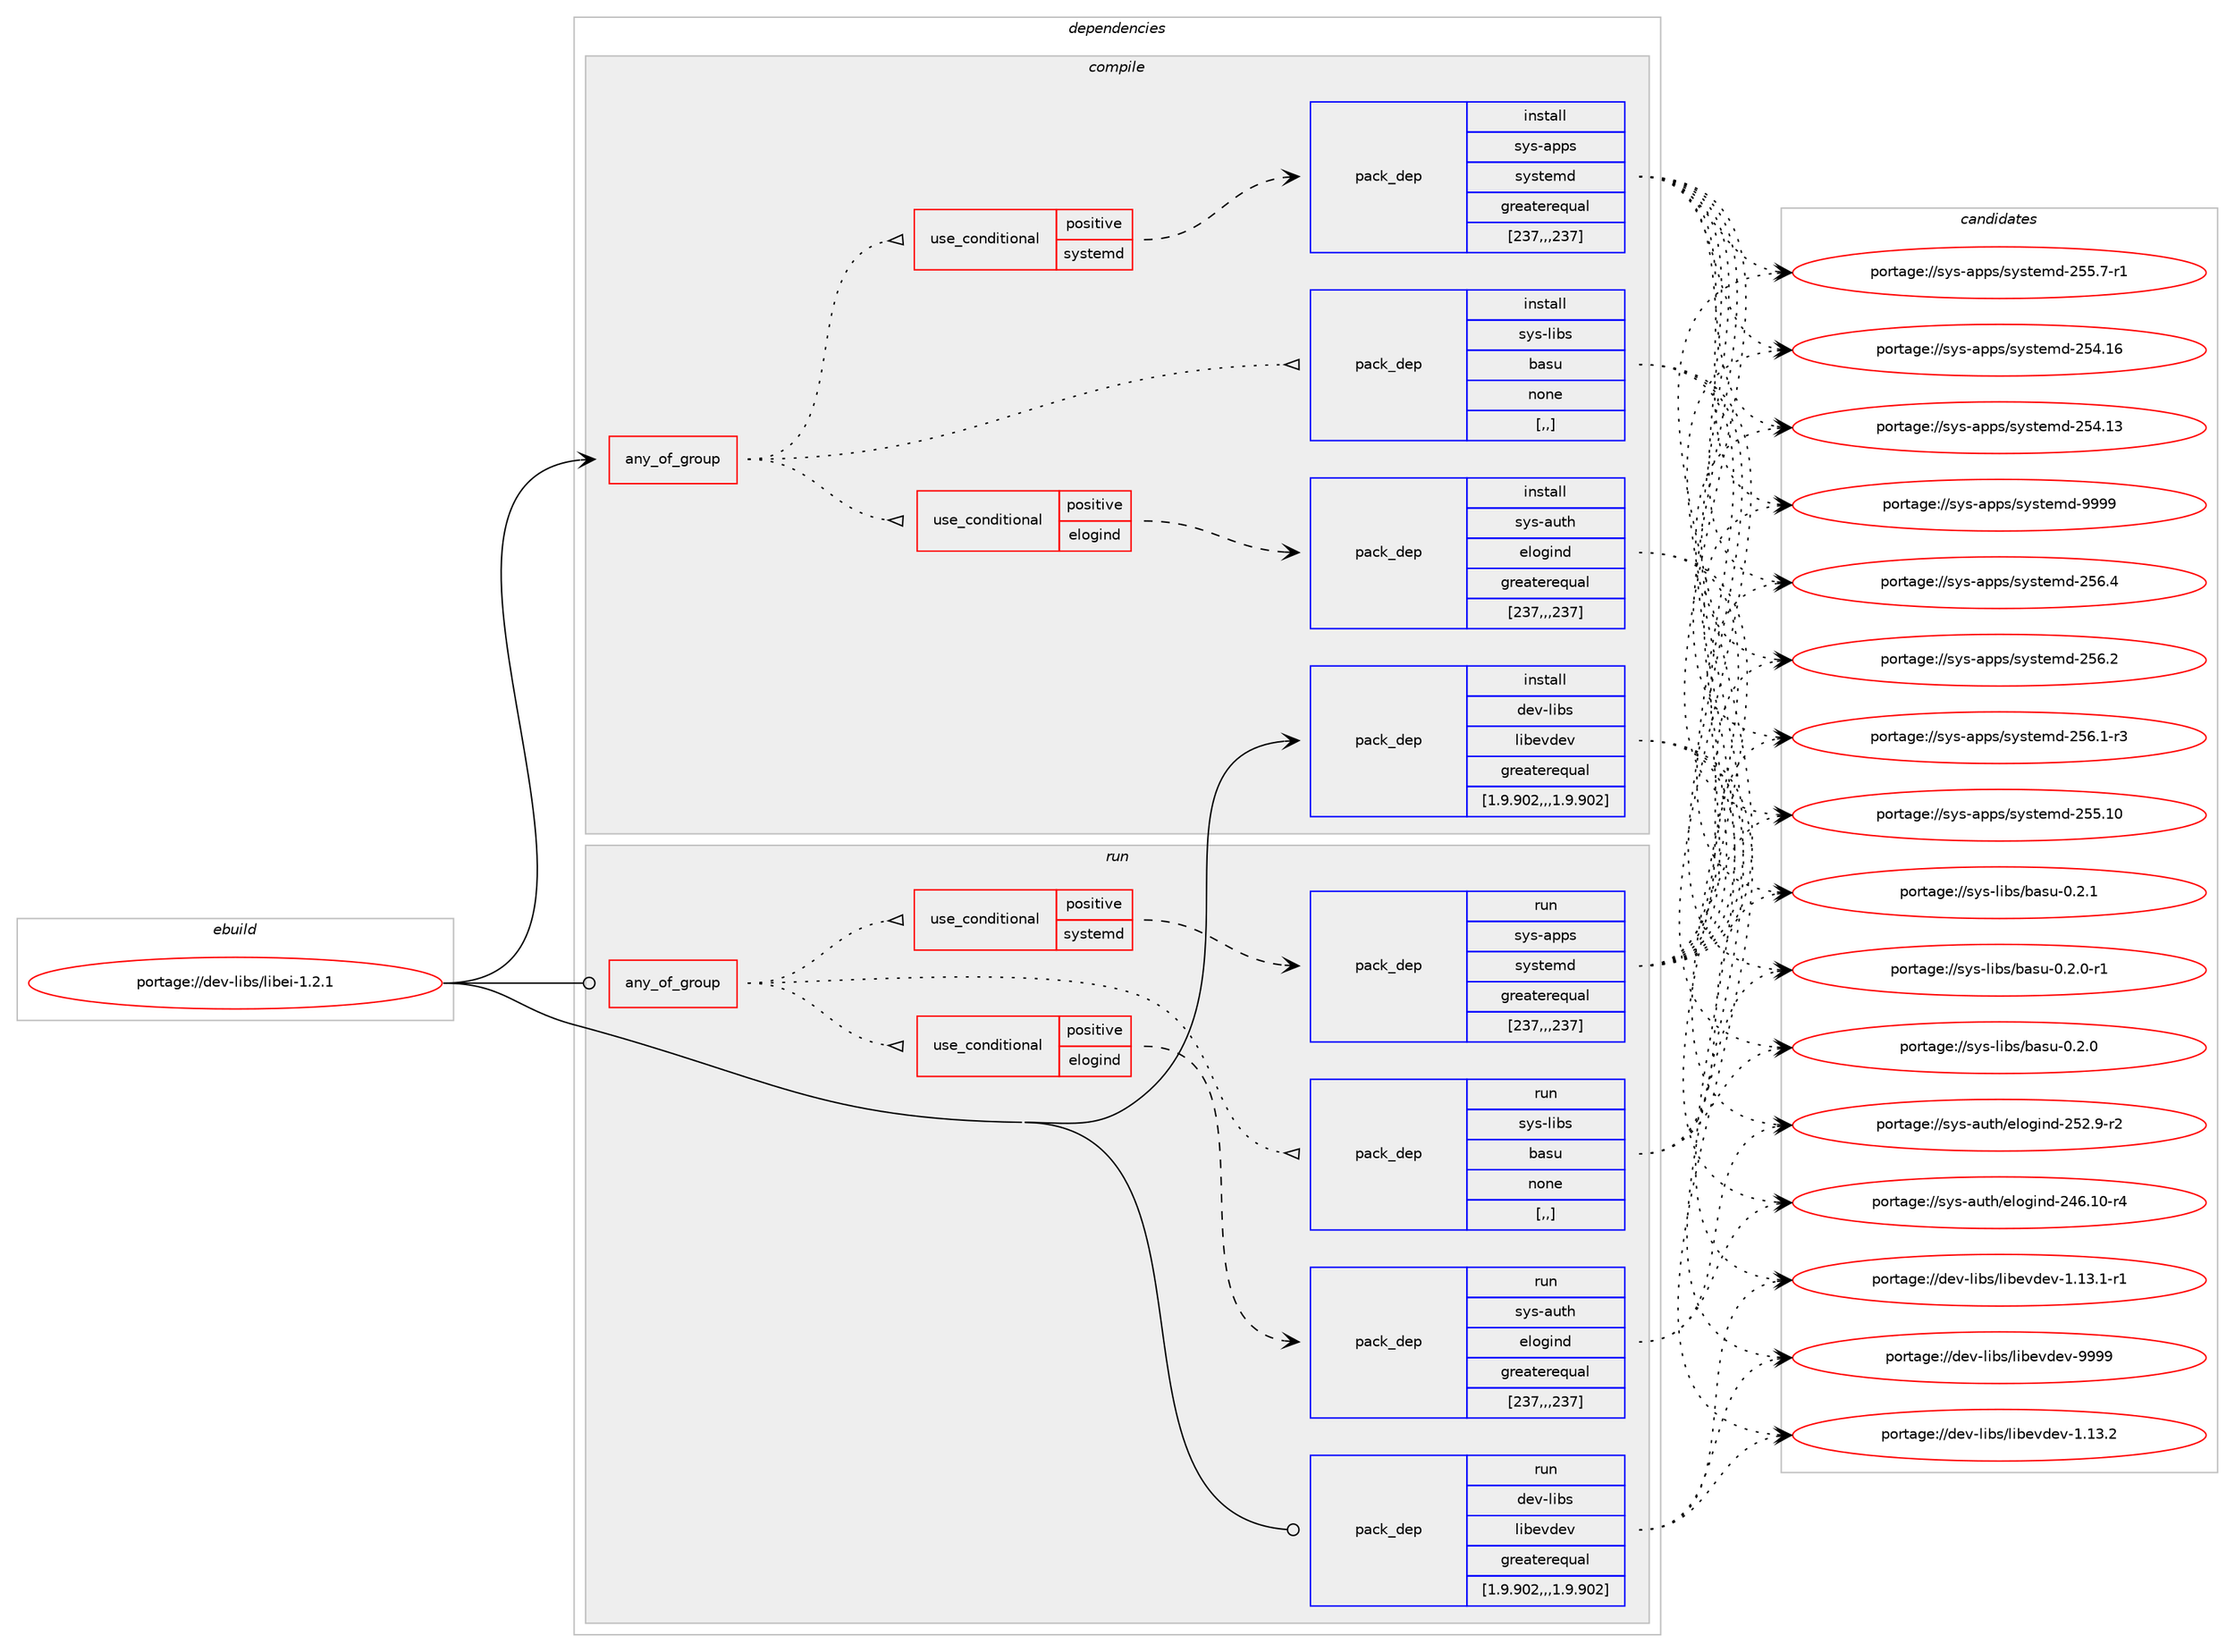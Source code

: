 digraph prolog {

# *************
# Graph options
# *************

newrank=true;
concentrate=true;
compound=true;
graph [rankdir=LR,fontname=Helvetica,fontsize=10,ranksep=1.5];#, ranksep=2.5, nodesep=0.2];
edge  [arrowhead=vee];
node  [fontname=Helvetica,fontsize=10];

# **********
# The ebuild
# **********

subgraph cluster_leftcol {
color=gray;
label=<<i>ebuild</i>>;
id [label="portage://dev-libs/libei-1.2.1", color=red, width=4, href="../dev-libs/libei-1.2.1.svg"];
}

# ****************
# The dependencies
# ****************

subgraph cluster_midcol {
color=gray;
label=<<i>dependencies</i>>;
subgraph cluster_compile {
fillcolor="#eeeeee";
style=filled;
label=<<i>compile</i>>;
subgraph any1042 {
dependency110012 [label=<<TABLE BORDER="0" CELLBORDER="1" CELLSPACING="0" CELLPADDING="4"><TR><TD CELLPADDING="10">any_of_group</TD></TR></TABLE>>, shape=none, color=red];subgraph cond26773 {
dependency110013 [label=<<TABLE BORDER="0" CELLBORDER="1" CELLSPACING="0" CELLPADDING="4"><TR><TD ROWSPAN="3" CELLPADDING="10">use_conditional</TD></TR><TR><TD>positive</TD></TR><TR><TD>systemd</TD></TR></TABLE>>, shape=none, color=red];
subgraph pack82047 {
dependency110014 [label=<<TABLE BORDER="0" CELLBORDER="1" CELLSPACING="0" CELLPADDING="4" WIDTH="220"><TR><TD ROWSPAN="6" CELLPADDING="30">pack_dep</TD></TR><TR><TD WIDTH="110">install</TD></TR><TR><TD>sys-apps</TD></TR><TR><TD>systemd</TD></TR><TR><TD>greaterequal</TD></TR><TR><TD>[237,,,237]</TD></TR></TABLE>>, shape=none, color=blue];
}
dependency110013:e -> dependency110014:w [weight=20,style="dashed",arrowhead="vee"];
}
dependency110012:e -> dependency110013:w [weight=20,style="dotted",arrowhead="oinv"];
subgraph cond26774 {
dependency110015 [label=<<TABLE BORDER="0" CELLBORDER="1" CELLSPACING="0" CELLPADDING="4"><TR><TD ROWSPAN="3" CELLPADDING="10">use_conditional</TD></TR><TR><TD>positive</TD></TR><TR><TD>elogind</TD></TR></TABLE>>, shape=none, color=red];
subgraph pack82048 {
dependency110016 [label=<<TABLE BORDER="0" CELLBORDER="1" CELLSPACING="0" CELLPADDING="4" WIDTH="220"><TR><TD ROWSPAN="6" CELLPADDING="30">pack_dep</TD></TR><TR><TD WIDTH="110">install</TD></TR><TR><TD>sys-auth</TD></TR><TR><TD>elogind</TD></TR><TR><TD>greaterequal</TD></TR><TR><TD>[237,,,237]</TD></TR></TABLE>>, shape=none, color=blue];
}
dependency110015:e -> dependency110016:w [weight=20,style="dashed",arrowhead="vee"];
}
dependency110012:e -> dependency110015:w [weight=20,style="dotted",arrowhead="oinv"];
subgraph pack82049 {
dependency110017 [label=<<TABLE BORDER="0" CELLBORDER="1" CELLSPACING="0" CELLPADDING="4" WIDTH="220"><TR><TD ROWSPAN="6" CELLPADDING="30">pack_dep</TD></TR><TR><TD WIDTH="110">install</TD></TR><TR><TD>sys-libs</TD></TR><TR><TD>basu</TD></TR><TR><TD>none</TD></TR><TR><TD>[,,]</TD></TR></TABLE>>, shape=none, color=blue];
}
dependency110012:e -> dependency110017:w [weight=20,style="dotted",arrowhead="oinv"];
}
id:e -> dependency110012:w [weight=20,style="solid",arrowhead="vee"];
subgraph pack82050 {
dependency110018 [label=<<TABLE BORDER="0" CELLBORDER="1" CELLSPACING="0" CELLPADDING="4" WIDTH="220"><TR><TD ROWSPAN="6" CELLPADDING="30">pack_dep</TD></TR><TR><TD WIDTH="110">install</TD></TR><TR><TD>dev-libs</TD></TR><TR><TD>libevdev</TD></TR><TR><TD>greaterequal</TD></TR><TR><TD>[1.9.902,,,1.9.902]</TD></TR></TABLE>>, shape=none, color=blue];
}
id:e -> dependency110018:w [weight=20,style="solid",arrowhead="vee"];
}
subgraph cluster_compileandrun {
fillcolor="#eeeeee";
style=filled;
label=<<i>compile and run</i>>;
}
subgraph cluster_run {
fillcolor="#eeeeee";
style=filled;
label=<<i>run</i>>;
subgraph any1043 {
dependency110019 [label=<<TABLE BORDER="0" CELLBORDER="1" CELLSPACING="0" CELLPADDING="4"><TR><TD CELLPADDING="10">any_of_group</TD></TR></TABLE>>, shape=none, color=red];subgraph cond26775 {
dependency110020 [label=<<TABLE BORDER="0" CELLBORDER="1" CELLSPACING="0" CELLPADDING="4"><TR><TD ROWSPAN="3" CELLPADDING="10">use_conditional</TD></TR><TR><TD>positive</TD></TR><TR><TD>systemd</TD></TR></TABLE>>, shape=none, color=red];
subgraph pack82051 {
dependency110021 [label=<<TABLE BORDER="0" CELLBORDER="1" CELLSPACING="0" CELLPADDING="4" WIDTH="220"><TR><TD ROWSPAN="6" CELLPADDING="30">pack_dep</TD></TR><TR><TD WIDTH="110">run</TD></TR><TR><TD>sys-apps</TD></TR><TR><TD>systemd</TD></TR><TR><TD>greaterequal</TD></TR><TR><TD>[237,,,237]</TD></TR></TABLE>>, shape=none, color=blue];
}
dependency110020:e -> dependency110021:w [weight=20,style="dashed",arrowhead="vee"];
}
dependency110019:e -> dependency110020:w [weight=20,style="dotted",arrowhead="oinv"];
subgraph cond26776 {
dependency110022 [label=<<TABLE BORDER="0" CELLBORDER="1" CELLSPACING="0" CELLPADDING="4"><TR><TD ROWSPAN="3" CELLPADDING="10">use_conditional</TD></TR><TR><TD>positive</TD></TR><TR><TD>elogind</TD></TR></TABLE>>, shape=none, color=red];
subgraph pack82052 {
dependency110023 [label=<<TABLE BORDER="0" CELLBORDER="1" CELLSPACING="0" CELLPADDING="4" WIDTH="220"><TR><TD ROWSPAN="6" CELLPADDING="30">pack_dep</TD></TR><TR><TD WIDTH="110">run</TD></TR><TR><TD>sys-auth</TD></TR><TR><TD>elogind</TD></TR><TR><TD>greaterequal</TD></TR><TR><TD>[237,,,237]</TD></TR></TABLE>>, shape=none, color=blue];
}
dependency110022:e -> dependency110023:w [weight=20,style="dashed",arrowhead="vee"];
}
dependency110019:e -> dependency110022:w [weight=20,style="dotted",arrowhead="oinv"];
subgraph pack82053 {
dependency110024 [label=<<TABLE BORDER="0" CELLBORDER="1" CELLSPACING="0" CELLPADDING="4" WIDTH="220"><TR><TD ROWSPAN="6" CELLPADDING="30">pack_dep</TD></TR><TR><TD WIDTH="110">run</TD></TR><TR><TD>sys-libs</TD></TR><TR><TD>basu</TD></TR><TR><TD>none</TD></TR><TR><TD>[,,]</TD></TR></TABLE>>, shape=none, color=blue];
}
dependency110019:e -> dependency110024:w [weight=20,style="dotted",arrowhead="oinv"];
}
id:e -> dependency110019:w [weight=20,style="solid",arrowhead="odot"];
subgraph pack82054 {
dependency110025 [label=<<TABLE BORDER="0" CELLBORDER="1" CELLSPACING="0" CELLPADDING="4" WIDTH="220"><TR><TD ROWSPAN="6" CELLPADDING="30">pack_dep</TD></TR><TR><TD WIDTH="110">run</TD></TR><TR><TD>dev-libs</TD></TR><TR><TD>libevdev</TD></TR><TR><TD>greaterequal</TD></TR><TR><TD>[1.9.902,,,1.9.902]</TD></TR></TABLE>>, shape=none, color=blue];
}
id:e -> dependency110025:w [weight=20,style="solid",arrowhead="odot"];
}
}

# **************
# The candidates
# **************

subgraph cluster_choices {
rank=same;
color=gray;
label=<<i>candidates</i>>;

subgraph choice82047 {
color=black;
nodesep=1;
choice1151211154597112112115471151211151161011091004557575757 [label="portage://sys-apps/systemd-9999", color=red, width=4,href="../sys-apps/systemd-9999.svg"];
choice115121115459711211211547115121115116101109100455053544652 [label="portage://sys-apps/systemd-256.4", color=red, width=4,href="../sys-apps/systemd-256.4.svg"];
choice115121115459711211211547115121115116101109100455053544650 [label="portage://sys-apps/systemd-256.2", color=red, width=4,href="../sys-apps/systemd-256.2.svg"];
choice1151211154597112112115471151211151161011091004550535446494511451 [label="portage://sys-apps/systemd-256.1-r3", color=red, width=4,href="../sys-apps/systemd-256.1-r3.svg"];
choice11512111545971121121154711512111511610110910045505353464948 [label="portage://sys-apps/systemd-255.10", color=red, width=4,href="../sys-apps/systemd-255.10.svg"];
choice1151211154597112112115471151211151161011091004550535346554511449 [label="portage://sys-apps/systemd-255.7-r1", color=red, width=4,href="../sys-apps/systemd-255.7-r1.svg"];
choice11512111545971121121154711512111511610110910045505352464954 [label="portage://sys-apps/systemd-254.16", color=red, width=4,href="../sys-apps/systemd-254.16.svg"];
choice11512111545971121121154711512111511610110910045505352464951 [label="portage://sys-apps/systemd-254.13", color=red, width=4,href="../sys-apps/systemd-254.13.svg"];
dependency110014:e -> choice1151211154597112112115471151211151161011091004557575757:w [style=dotted,weight="100"];
dependency110014:e -> choice115121115459711211211547115121115116101109100455053544652:w [style=dotted,weight="100"];
dependency110014:e -> choice115121115459711211211547115121115116101109100455053544650:w [style=dotted,weight="100"];
dependency110014:e -> choice1151211154597112112115471151211151161011091004550535446494511451:w [style=dotted,weight="100"];
dependency110014:e -> choice11512111545971121121154711512111511610110910045505353464948:w [style=dotted,weight="100"];
dependency110014:e -> choice1151211154597112112115471151211151161011091004550535346554511449:w [style=dotted,weight="100"];
dependency110014:e -> choice11512111545971121121154711512111511610110910045505352464954:w [style=dotted,weight="100"];
dependency110014:e -> choice11512111545971121121154711512111511610110910045505352464951:w [style=dotted,weight="100"];
}
subgraph choice82048 {
color=black;
nodesep=1;
choice1151211154597117116104471011081111031051101004550535046574511450 [label="portage://sys-auth/elogind-252.9-r2", color=red, width=4,href="../sys-auth/elogind-252.9-r2.svg"];
choice115121115459711711610447101108111103105110100455052544649484511452 [label="portage://sys-auth/elogind-246.10-r4", color=red, width=4,href="../sys-auth/elogind-246.10-r4.svg"];
dependency110016:e -> choice1151211154597117116104471011081111031051101004550535046574511450:w [style=dotted,weight="100"];
dependency110016:e -> choice115121115459711711610447101108111103105110100455052544649484511452:w [style=dotted,weight="100"];
}
subgraph choice82049 {
color=black;
nodesep=1;
choice1151211154510810598115479897115117454846504649 [label="portage://sys-libs/basu-0.2.1", color=red, width=4,href="../sys-libs/basu-0.2.1.svg"];
choice11512111545108105981154798971151174548465046484511449 [label="portage://sys-libs/basu-0.2.0-r1", color=red, width=4,href="../sys-libs/basu-0.2.0-r1.svg"];
choice1151211154510810598115479897115117454846504648 [label="portage://sys-libs/basu-0.2.0", color=red, width=4,href="../sys-libs/basu-0.2.0.svg"];
dependency110017:e -> choice1151211154510810598115479897115117454846504649:w [style=dotted,weight="100"];
dependency110017:e -> choice11512111545108105981154798971151174548465046484511449:w [style=dotted,weight="100"];
dependency110017:e -> choice1151211154510810598115479897115117454846504648:w [style=dotted,weight="100"];
}
subgraph choice82050 {
color=black;
nodesep=1;
choice100101118451081059811547108105981011181001011184557575757 [label="portage://dev-libs/libevdev-9999", color=red, width=4,href="../dev-libs/libevdev-9999.svg"];
choice1001011184510810598115471081059810111810010111845494649514650 [label="portage://dev-libs/libevdev-1.13.2", color=red, width=4,href="../dev-libs/libevdev-1.13.2.svg"];
choice10010111845108105981154710810598101118100101118454946495146494511449 [label="portage://dev-libs/libevdev-1.13.1-r1", color=red, width=4,href="../dev-libs/libevdev-1.13.1-r1.svg"];
dependency110018:e -> choice100101118451081059811547108105981011181001011184557575757:w [style=dotted,weight="100"];
dependency110018:e -> choice1001011184510810598115471081059810111810010111845494649514650:w [style=dotted,weight="100"];
dependency110018:e -> choice10010111845108105981154710810598101118100101118454946495146494511449:w [style=dotted,weight="100"];
}
subgraph choice82051 {
color=black;
nodesep=1;
choice1151211154597112112115471151211151161011091004557575757 [label="portage://sys-apps/systemd-9999", color=red, width=4,href="../sys-apps/systemd-9999.svg"];
choice115121115459711211211547115121115116101109100455053544652 [label="portage://sys-apps/systemd-256.4", color=red, width=4,href="../sys-apps/systemd-256.4.svg"];
choice115121115459711211211547115121115116101109100455053544650 [label="portage://sys-apps/systemd-256.2", color=red, width=4,href="../sys-apps/systemd-256.2.svg"];
choice1151211154597112112115471151211151161011091004550535446494511451 [label="portage://sys-apps/systemd-256.1-r3", color=red, width=4,href="../sys-apps/systemd-256.1-r3.svg"];
choice11512111545971121121154711512111511610110910045505353464948 [label="portage://sys-apps/systemd-255.10", color=red, width=4,href="../sys-apps/systemd-255.10.svg"];
choice1151211154597112112115471151211151161011091004550535346554511449 [label="portage://sys-apps/systemd-255.7-r1", color=red, width=4,href="../sys-apps/systemd-255.7-r1.svg"];
choice11512111545971121121154711512111511610110910045505352464954 [label="portage://sys-apps/systemd-254.16", color=red, width=4,href="../sys-apps/systemd-254.16.svg"];
choice11512111545971121121154711512111511610110910045505352464951 [label="portage://sys-apps/systemd-254.13", color=red, width=4,href="../sys-apps/systemd-254.13.svg"];
dependency110021:e -> choice1151211154597112112115471151211151161011091004557575757:w [style=dotted,weight="100"];
dependency110021:e -> choice115121115459711211211547115121115116101109100455053544652:w [style=dotted,weight="100"];
dependency110021:e -> choice115121115459711211211547115121115116101109100455053544650:w [style=dotted,weight="100"];
dependency110021:e -> choice1151211154597112112115471151211151161011091004550535446494511451:w [style=dotted,weight="100"];
dependency110021:e -> choice11512111545971121121154711512111511610110910045505353464948:w [style=dotted,weight="100"];
dependency110021:e -> choice1151211154597112112115471151211151161011091004550535346554511449:w [style=dotted,weight="100"];
dependency110021:e -> choice11512111545971121121154711512111511610110910045505352464954:w [style=dotted,weight="100"];
dependency110021:e -> choice11512111545971121121154711512111511610110910045505352464951:w [style=dotted,weight="100"];
}
subgraph choice82052 {
color=black;
nodesep=1;
choice1151211154597117116104471011081111031051101004550535046574511450 [label="portage://sys-auth/elogind-252.9-r2", color=red, width=4,href="../sys-auth/elogind-252.9-r2.svg"];
choice115121115459711711610447101108111103105110100455052544649484511452 [label="portage://sys-auth/elogind-246.10-r4", color=red, width=4,href="../sys-auth/elogind-246.10-r4.svg"];
dependency110023:e -> choice1151211154597117116104471011081111031051101004550535046574511450:w [style=dotted,weight="100"];
dependency110023:e -> choice115121115459711711610447101108111103105110100455052544649484511452:w [style=dotted,weight="100"];
}
subgraph choice82053 {
color=black;
nodesep=1;
choice1151211154510810598115479897115117454846504649 [label="portage://sys-libs/basu-0.2.1", color=red, width=4,href="../sys-libs/basu-0.2.1.svg"];
choice11512111545108105981154798971151174548465046484511449 [label="portage://sys-libs/basu-0.2.0-r1", color=red, width=4,href="../sys-libs/basu-0.2.0-r1.svg"];
choice1151211154510810598115479897115117454846504648 [label="portage://sys-libs/basu-0.2.0", color=red, width=4,href="../sys-libs/basu-0.2.0.svg"];
dependency110024:e -> choice1151211154510810598115479897115117454846504649:w [style=dotted,weight="100"];
dependency110024:e -> choice11512111545108105981154798971151174548465046484511449:w [style=dotted,weight="100"];
dependency110024:e -> choice1151211154510810598115479897115117454846504648:w [style=dotted,weight="100"];
}
subgraph choice82054 {
color=black;
nodesep=1;
choice100101118451081059811547108105981011181001011184557575757 [label="portage://dev-libs/libevdev-9999", color=red, width=4,href="../dev-libs/libevdev-9999.svg"];
choice1001011184510810598115471081059810111810010111845494649514650 [label="portage://dev-libs/libevdev-1.13.2", color=red, width=4,href="../dev-libs/libevdev-1.13.2.svg"];
choice10010111845108105981154710810598101118100101118454946495146494511449 [label="portage://dev-libs/libevdev-1.13.1-r1", color=red, width=4,href="../dev-libs/libevdev-1.13.1-r1.svg"];
dependency110025:e -> choice100101118451081059811547108105981011181001011184557575757:w [style=dotted,weight="100"];
dependency110025:e -> choice1001011184510810598115471081059810111810010111845494649514650:w [style=dotted,weight="100"];
dependency110025:e -> choice10010111845108105981154710810598101118100101118454946495146494511449:w [style=dotted,weight="100"];
}
}

}
